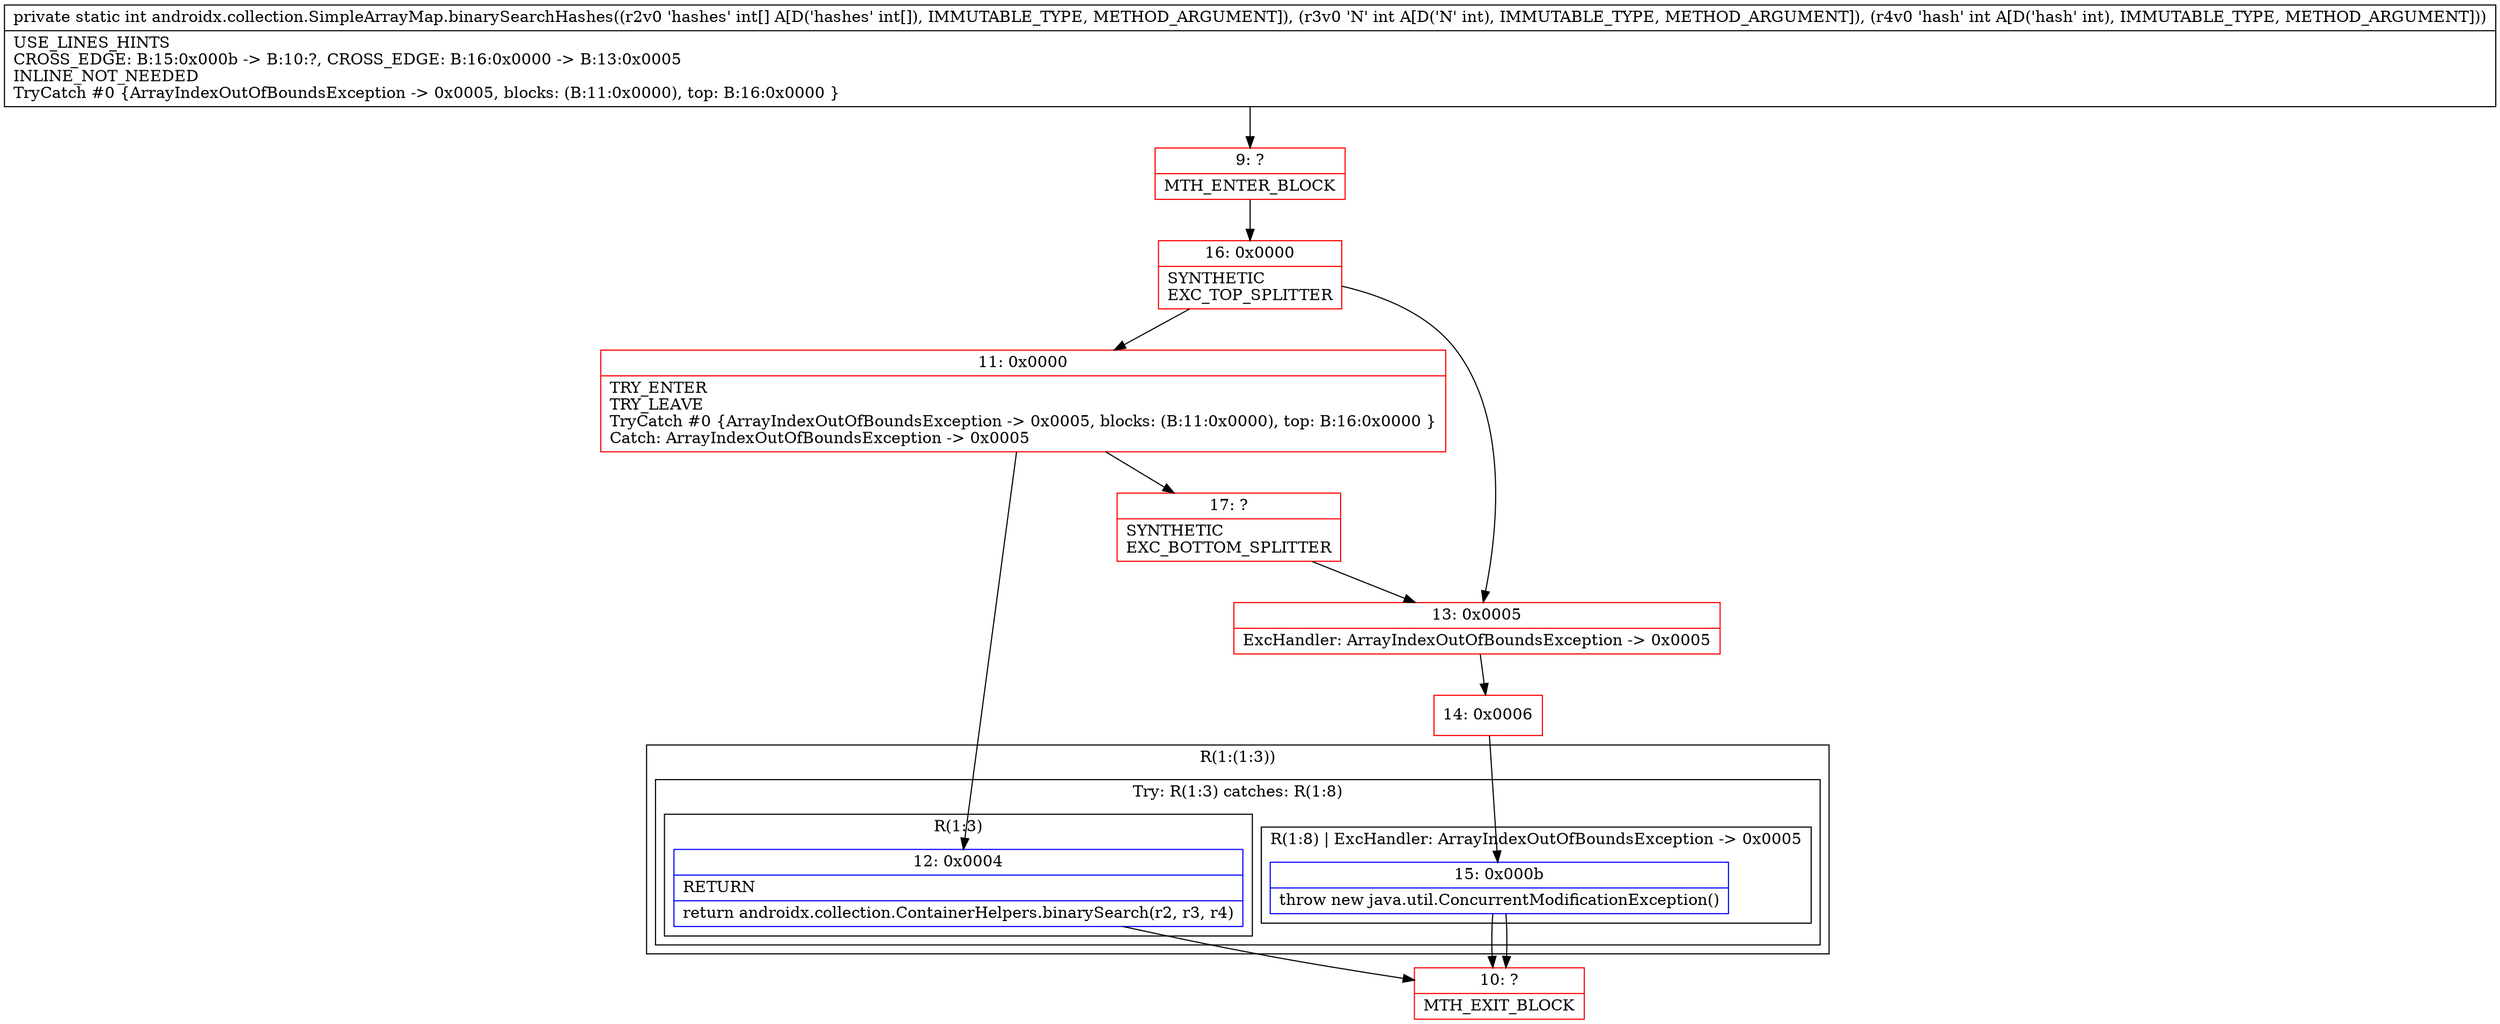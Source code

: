 digraph "CFG forandroidx.collection.SimpleArrayMap.binarySearchHashes([III)I" {
subgraph cluster_Region_1406965218 {
label = "R(1:(1:3))";
node [shape=record,color=blue];
subgraph cluster_TryCatchRegion_832755948 {
label = "Try: R(1:3) catches: R(1:8)";
node [shape=record,color=blue];
subgraph cluster_Region_1707356547 {
label = "R(1:3)";
node [shape=record,color=blue];
Node_12 [shape=record,label="{12\:\ 0x0004|RETURN\l|return androidx.collection.ContainerHelpers.binarySearch(r2, r3, r4)\l}"];
}
subgraph cluster_Region_119931087 {
label = "R(1:8) | ExcHandler: ArrayIndexOutOfBoundsException \-\> 0x0005\l";
node [shape=record,color=blue];
Node_15 [shape=record,label="{15\:\ 0x000b|throw new java.util.ConcurrentModificationException()\l}"];
}
}
}
subgraph cluster_Region_119931087 {
label = "R(1:8) | ExcHandler: ArrayIndexOutOfBoundsException \-\> 0x0005\l";
node [shape=record,color=blue];
Node_15 [shape=record,label="{15\:\ 0x000b|throw new java.util.ConcurrentModificationException()\l}"];
}
Node_9 [shape=record,color=red,label="{9\:\ ?|MTH_ENTER_BLOCK\l}"];
Node_16 [shape=record,color=red,label="{16\:\ 0x0000|SYNTHETIC\lEXC_TOP_SPLITTER\l}"];
Node_11 [shape=record,color=red,label="{11\:\ 0x0000|TRY_ENTER\lTRY_LEAVE\lTryCatch #0 \{ArrayIndexOutOfBoundsException \-\> 0x0005, blocks: (B:11:0x0000), top: B:16:0x0000 \}\lCatch: ArrayIndexOutOfBoundsException \-\> 0x0005\l}"];
Node_10 [shape=record,color=red,label="{10\:\ ?|MTH_EXIT_BLOCK\l}"];
Node_17 [shape=record,color=red,label="{17\:\ ?|SYNTHETIC\lEXC_BOTTOM_SPLITTER\l}"];
Node_13 [shape=record,color=red,label="{13\:\ 0x0005|ExcHandler: ArrayIndexOutOfBoundsException \-\> 0x0005\l}"];
Node_14 [shape=record,color=red,label="{14\:\ 0x0006}"];
MethodNode[shape=record,label="{private static int androidx.collection.SimpleArrayMap.binarySearchHashes((r2v0 'hashes' int[] A[D('hashes' int[]), IMMUTABLE_TYPE, METHOD_ARGUMENT]), (r3v0 'N' int A[D('N' int), IMMUTABLE_TYPE, METHOD_ARGUMENT]), (r4v0 'hash' int A[D('hash' int), IMMUTABLE_TYPE, METHOD_ARGUMENT]))  | USE_LINES_HINTS\lCROSS_EDGE: B:15:0x000b \-\> B:10:?, CROSS_EDGE: B:16:0x0000 \-\> B:13:0x0005\lINLINE_NOT_NEEDED\lTryCatch #0 \{ArrayIndexOutOfBoundsException \-\> 0x0005, blocks: (B:11:0x0000), top: B:16:0x0000 \}\l}"];
MethodNode -> Node_9;Node_12 -> Node_10;
Node_15 -> Node_10;
Node_15 -> Node_10;
Node_9 -> Node_16;
Node_16 -> Node_11;
Node_16 -> Node_13;
Node_11 -> Node_12;
Node_11 -> Node_17;
Node_17 -> Node_13;
Node_13 -> Node_14;
Node_14 -> Node_15;
}

